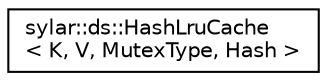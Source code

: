 digraph "类继承关系图"
{
 // LATEX_PDF_SIZE
  edge [fontname="Helvetica",fontsize="10",labelfontname="Helvetica",labelfontsize="10"];
  node [fontname="Helvetica",fontsize="10",shape=record];
  rankdir="LR";
  Node0 [label="sylar::ds::HashLruCache\l\< K, V, MutexType, Hash \>",height=0.2,width=0.4,color="black", fillcolor="white", style="filled",URL="$classsylar_1_1ds_1_1HashLruCache.html",tooltip=" "];
}
